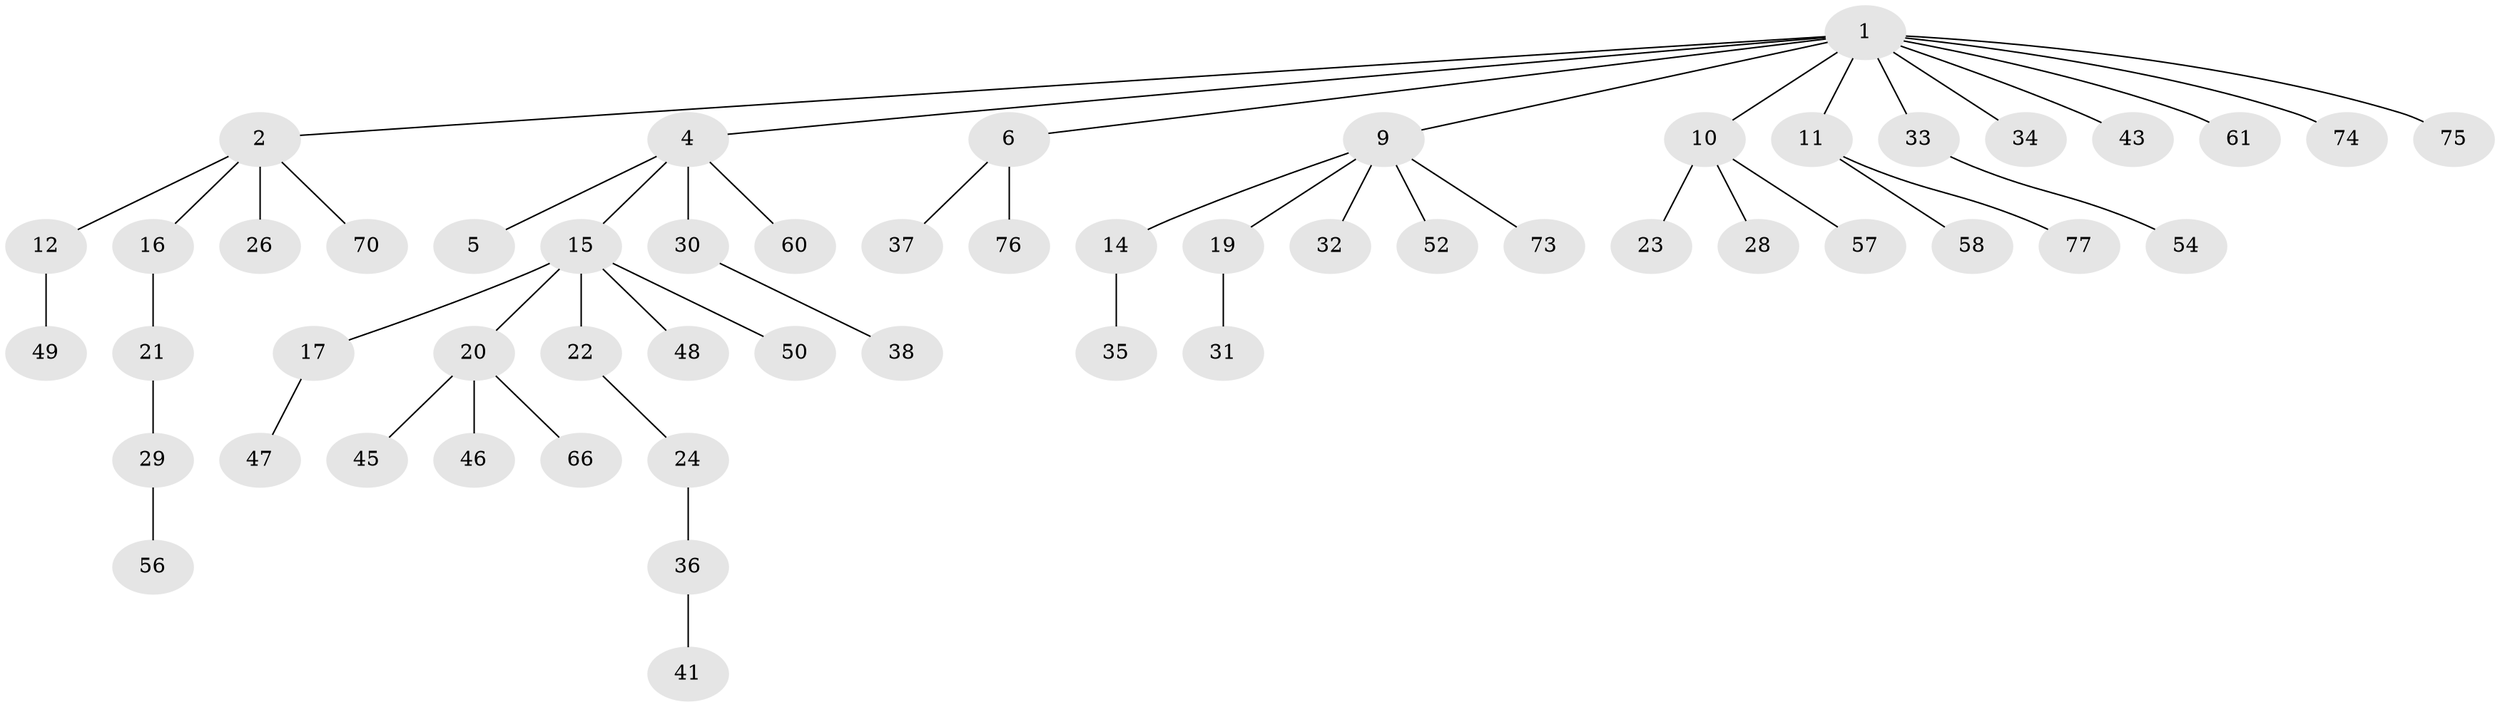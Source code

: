 // Generated by graph-tools (version 1.1) at 2025/24/03/03/25 07:24:04]
// undirected, 53 vertices, 52 edges
graph export_dot {
graph [start="1"]
  node [color=gray90,style=filled];
  1 [super="+3"];
  2 [super="+7"];
  4 [super="+44"];
  5;
  6 [super="+8"];
  9 [super="+13"];
  10 [super="+27"];
  11 [super="+55"];
  12 [super="+39"];
  14 [super="+78"];
  15 [super="+18"];
  16 [super="+79"];
  17 [super="+51"];
  19 [super="+67"];
  20 [super="+25"];
  21;
  22 [super="+71"];
  23 [super="+42"];
  24;
  26;
  28;
  29 [super="+59"];
  30;
  31 [super="+63"];
  32;
  33;
  34;
  35;
  36 [super="+53"];
  37;
  38 [super="+40"];
  41 [super="+68"];
  43;
  45;
  46 [super="+65"];
  47;
  48;
  49;
  50 [super="+62"];
  52;
  54 [super="+69"];
  56 [super="+64"];
  57;
  58 [super="+72"];
  60;
  61;
  66;
  70;
  73;
  74;
  75;
  76;
  77;
  1 -- 2;
  1 -- 9;
  1 -- 10;
  1 -- 11;
  1 -- 33;
  1 -- 61;
  1 -- 74;
  1 -- 75;
  1 -- 34;
  1 -- 4;
  1 -- 6;
  1 -- 43;
  2 -- 26;
  2 -- 16;
  2 -- 12;
  2 -- 70;
  4 -- 5;
  4 -- 15;
  4 -- 30;
  4 -- 60;
  6 -- 76;
  6 -- 37;
  9 -- 14;
  9 -- 19;
  9 -- 32;
  9 -- 52;
  9 -- 73;
  10 -- 23;
  10 -- 28;
  10 -- 57;
  11 -- 58;
  11 -- 77;
  12 -- 49;
  14 -- 35;
  15 -- 17;
  15 -- 20;
  15 -- 48;
  15 -- 50;
  15 -- 22;
  16 -- 21;
  17 -- 47;
  19 -- 31;
  20 -- 45;
  20 -- 46;
  20 -- 66;
  21 -- 29;
  22 -- 24;
  24 -- 36;
  29 -- 56;
  30 -- 38;
  33 -- 54;
  36 -- 41;
}
